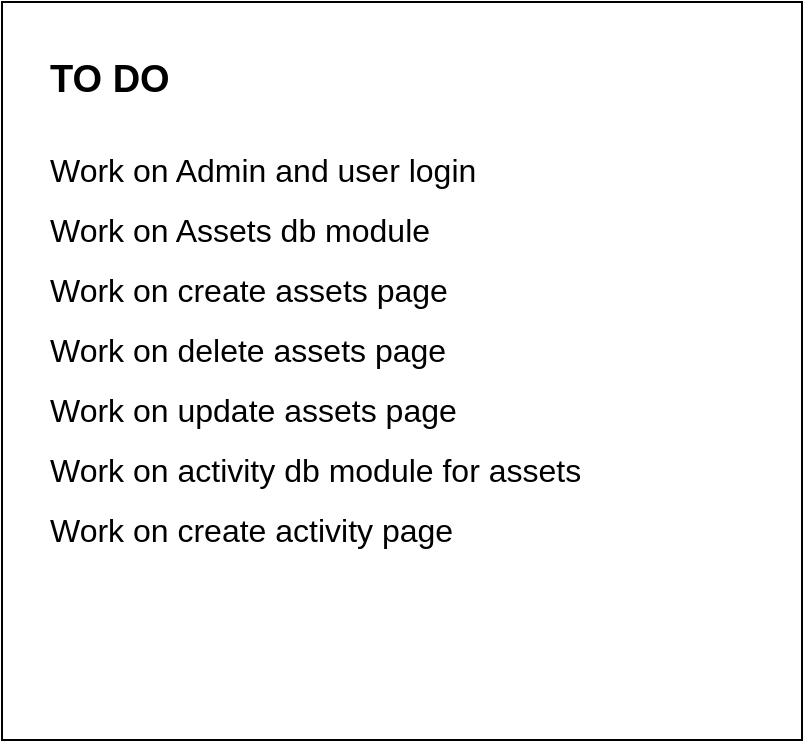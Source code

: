 <mxfile>
    <diagram name="Page-1" id="jUMdBjonj2AX-k_A3gfr">
        <mxGraphModel dx="686" dy="571" grid="1" gridSize="10" guides="1" tooltips="1" connect="1" arrows="1" fold="1" page="1" pageScale="1" pageWidth="1654" pageHeight="1169" math="0" shadow="0">
            <root>
                <mxCell id="0"/>
                <mxCell id="1" parent="0"/>
                <mxCell id="w2OgI2T-95tl59cAuf7G-1" value="" style="rounded=0;whiteSpace=wrap;html=1;" parent="1" vertex="1">
                    <mxGeometry x="120" y="41" width="400" height="369" as="geometry"/>
                </mxCell>
                <mxCell id="w2OgI2T-95tl59cAuf7G-2" value="&lt;div style=&quot;&quot;&gt;&lt;span style=&quot;font-size: 16px; background-color: initial;&quot;&gt;Work on Admin and user login&lt;/span&gt;&lt;/div&gt;" style="text;html=1;align=left;verticalAlign=middle;resizable=0;points=[];autosize=1;strokeColor=none;fillColor=none;" parent="1" vertex="1">
                    <mxGeometry x="142" y="110" width="240" height="30" as="geometry"/>
                </mxCell>
                <mxCell id="w2OgI2T-95tl59cAuf7G-3" value="&lt;div style=&quot;&quot;&gt;&lt;span style=&quot;font-size: 16px; background-color: initial;&quot;&gt;Work on Assets db module&lt;/span&gt;&lt;/div&gt;" style="text;html=1;align=left;verticalAlign=middle;resizable=0;points=[];autosize=1;strokeColor=none;fillColor=none;" parent="1" vertex="1">
                    <mxGeometry x="142" y="140" width="210" height="30" as="geometry"/>
                </mxCell>
                <mxCell id="w2OgI2T-95tl59cAuf7G-4" value="&lt;div style=&quot;&quot;&gt;&lt;span style=&quot;font-size: 16px; background-color: initial;&quot;&gt;Work on create assets page&lt;/span&gt;&lt;/div&gt;" style="text;html=1;align=left;verticalAlign=middle;resizable=0;points=[];autosize=1;strokeColor=none;fillColor=none;" parent="1" vertex="1">
                    <mxGeometry x="142" y="170" width="220" height="30" as="geometry"/>
                </mxCell>
                <mxCell id="w2OgI2T-95tl59cAuf7G-5" value="&lt;div style=&quot;&quot;&gt;&lt;span style=&quot;font-size: 16px; background-color: initial;&quot;&gt;Work on delete assets page&lt;/span&gt;&lt;/div&gt;" style="text;html=1;align=left;verticalAlign=middle;resizable=0;points=[];autosize=1;strokeColor=none;fillColor=none;" parent="1" vertex="1">
                    <mxGeometry x="142" y="200" width="220" height="30" as="geometry"/>
                </mxCell>
                <mxCell id="w2OgI2T-95tl59cAuf7G-6" value="&lt;div style=&quot;&quot;&gt;&lt;span style=&quot;font-size: 16px; background-color: initial;&quot;&gt;Work on update&amp;nbsp;&lt;/span&gt;&lt;span style=&quot;background-color: initial; font-size: 16px;&quot;&gt;assets page&lt;/span&gt;&lt;/div&gt;" style="text;html=1;align=left;verticalAlign=middle;resizable=0;points=[];autosize=1;strokeColor=none;fillColor=none;" parent="1" vertex="1">
                    <mxGeometry x="142" y="230" width="230" height="30" as="geometry"/>
                </mxCell>
                <mxCell id="w2OgI2T-95tl59cAuf7G-7" value="&lt;div style=&quot;&quot;&gt;&lt;span style=&quot;font-size: 16px; background-color: initial;&quot;&gt;Work on activity db module for assets&amp;nbsp;&lt;/span&gt;&lt;/div&gt;" style="text;html=1;align=left;verticalAlign=middle;resizable=0;points=[];autosize=1;strokeColor=none;fillColor=none;" parent="1" vertex="1">
                    <mxGeometry x="142" y="260" width="290" height="30" as="geometry"/>
                </mxCell>
                <mxCell id="w2OgI2T-95tl59cAuf7G-8" value="&lt;div style=&quot;&quot;&gt;&lt;span style=&quot;font-size: 16px; background-color: initial;&quot;&gt;Work on create activity page&lt;/span&gt;&lt;/div&gt;" style="text;html=1;align=left;verticalAlign=middle;resizable=0;points=[];autosize=1;strokeColor=none;fillColor=none;" parent="1" vertex="1">
                    <mxGeometry x="142" y="290" width="230" height="30" as="geometry"/>
                </mxCell>
                <mxCell id="2" value="&lt;font style=&quot;font-size: 19px;&quot;&gt;&lt;b&gt;TO DO&lt;/b&gt;&lt;/font&gt;" style="text;html=1;align=left;verticalAlign=middle;resizable=0;points=[];autosize=1;strokeColor=none;fillColor=none;" vertex="1" parent="1">
                    <mxGeometry x="142" y="60" width="80" height="40" as="geometry"/>
                </mxCell>
            </root>
        </mxGraphModel>
    </diagram>
</mxfile>
